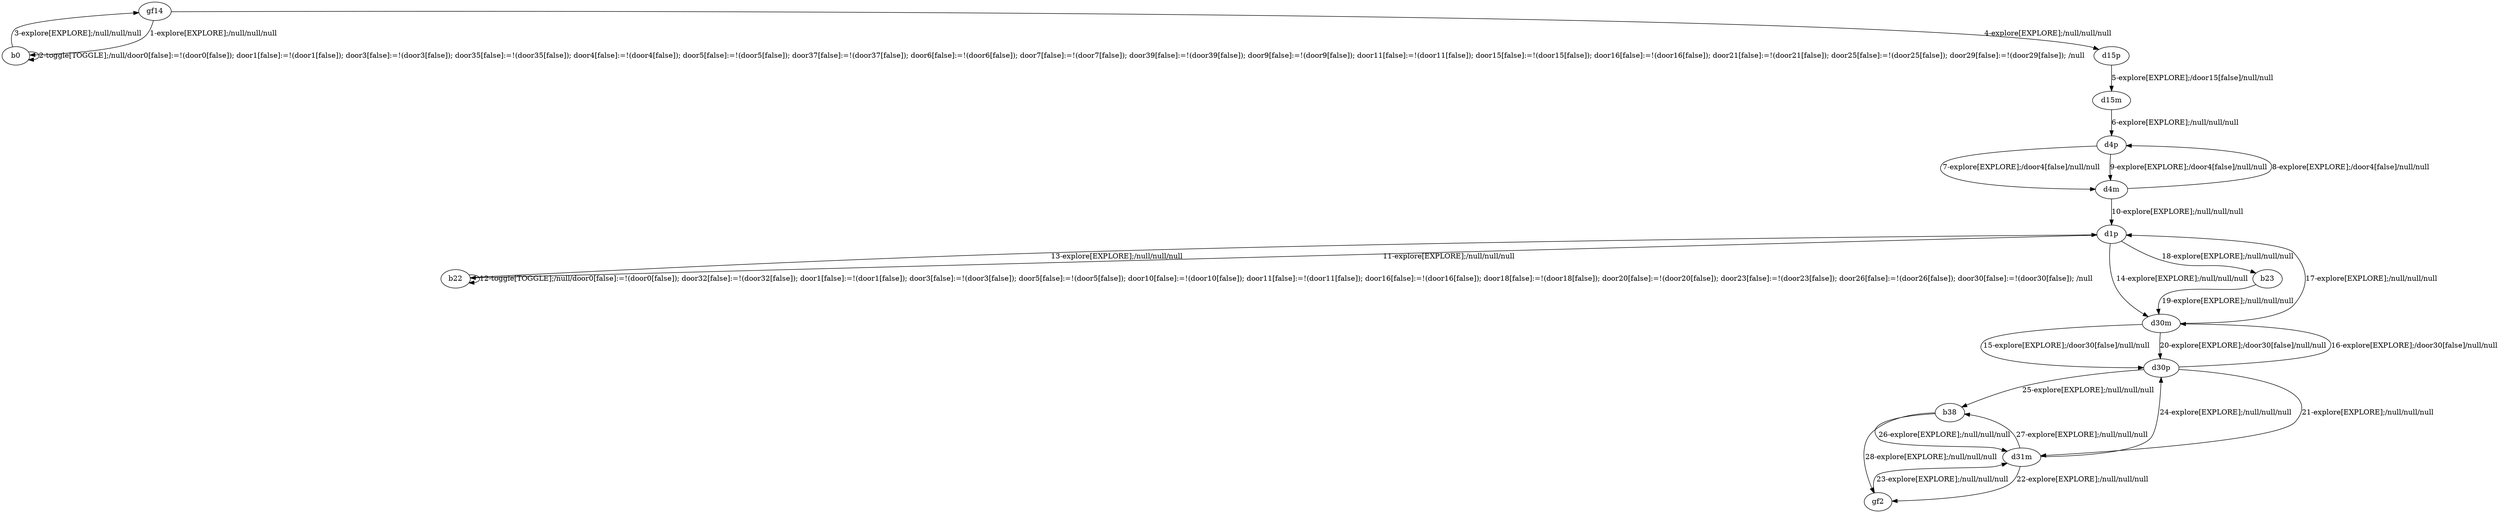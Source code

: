 # Total number of goals covered by this test: 1
# b38 --> gf2

digraph g {
"gf14" -> "b0" [label = "1-explore[EXPLORE];/null/null/null"];
"b0" -> "b0" [label = "2-toggle[TOGGLE];/null/door0[false]:=!(door0[false]); door1[false]:=!(door1[false]); door3[false]:=!(door3[false]); door35[false]:=!(door35[false]); door4[false]:=!(door4[false]); door5[false]:=!(door5[false]); door37[false]:=!(door37[false]); door6[false]:=!(door6[false]); door7[false]:=!(door7[false]); door39[false]:=!(door39[false]); door9[false]:=!(door9[false]); door11[false]:=!(door11[false]); door15[false]:=!(door15[false]); door16[false]:=!(door16[false]); door21[false]:=!(door21[false]); door25[false]:=!(door25[false]); door29[false]:=!(door29[false]); /null"];
"b0" -> "gf14" [label = "3-explore[EXPLORE];/null/null/null"];
"gf14" -> "d15p" [label = "4-explore[EXPLORE];/null/null/null"];
"d15p" -> "d15m" [label = "5-explore[EXPLORE];/door15[false]/null/null"];
"d15m" -> "d4p" [label = "6-explore[EXPLORE];/null/null/null"];
"d4p" -> "d4m" [label = "7-explore[EXPLORE];/door4[false]/null/null"];
"d4m" -> "d4p" [label = "8-explore[EXPLORE];/door4[false]/null/null"];
"d4p" -> "d4m" [label = "9-explore[EXPLORE];/door4[false]/null/null"];
"d4m" -> "d1p" [label = "10-explore[EXPLORE];/null/null/null"];
"d1p" -> "b22" [label = "11-explore[EXPLORE];/null/null/null"];
"b22" -> "b22" [label = "12-toggle[TOGGLE];/null/door0[false]:=!(door0[false]); door32[false]:=!(door32[false]); door1[false]:=!(door1[false]); door3[false]:=!(door3[false]); door5[false]:=!(door5[false]); door10[false]:=!(door10[false]); door11[false]:=!(door11[false]); door16[false]:=!(door16[false]); door18[false]:=!(door18[false]); door20[false]:=!(door20[false]); door23[false]:=!(door23[false]); door26[false]:=!(door26[false]); door30[false]:=!(door30[false]); /null"];
"b22" -> "d1p" [label = "13-explore[EXPLORE];/null/null/null"];
"d1p" -> "d30m" [label = "14-explore[EXPLORE];/null/null/null"];
"d30m" -> "d30p" [label = "15-explore[EXPLORE];/door30[false]/null/null"];
"d30p" -> "d30m" [label = "16-explore[EXPLORE];/door30[false]/null/null"];
"d30m" -> "d1p" [label = "17-explore[EXPLORE];/null/null/null"];
"d1p" -> "b23" [label = "18-explore[EXPLORE];/null/null/null"];
"b23" -> "d30m" [label = "19-explore[EXPLORE];/null/null/null"];
"d30m" -> "d30p" [label = "20-explore[EXPLORE];/door30[false]/null/null"];
"d30p" -> "d31m" [label = "21-explore[EXPLORE];/null/null/null"];
"d31m" -> "gf2" [label = "22-explore[EXPLORE];/null/null/null"];
"gf2" -> "d31m" [label = "23-explore[EXPLORE];/null/null/null"];
"d31m" -> "d30p" [label = "24-explore[EXPLORE];/null/null/null"];
"d30p" -> "b38" [label = "25-explore[EXPLORE];/null/null/null"];
"b38" -> "d31m" [label = "26-explore[EXPLORE];/null/null/null"];
"d31m" -> "b38" [label = "27-explore[EXPLORE];/null/null/null"];
"b38" -> "gf2" [label = "28-explore[EXPLORE];/null/null/null"];
}